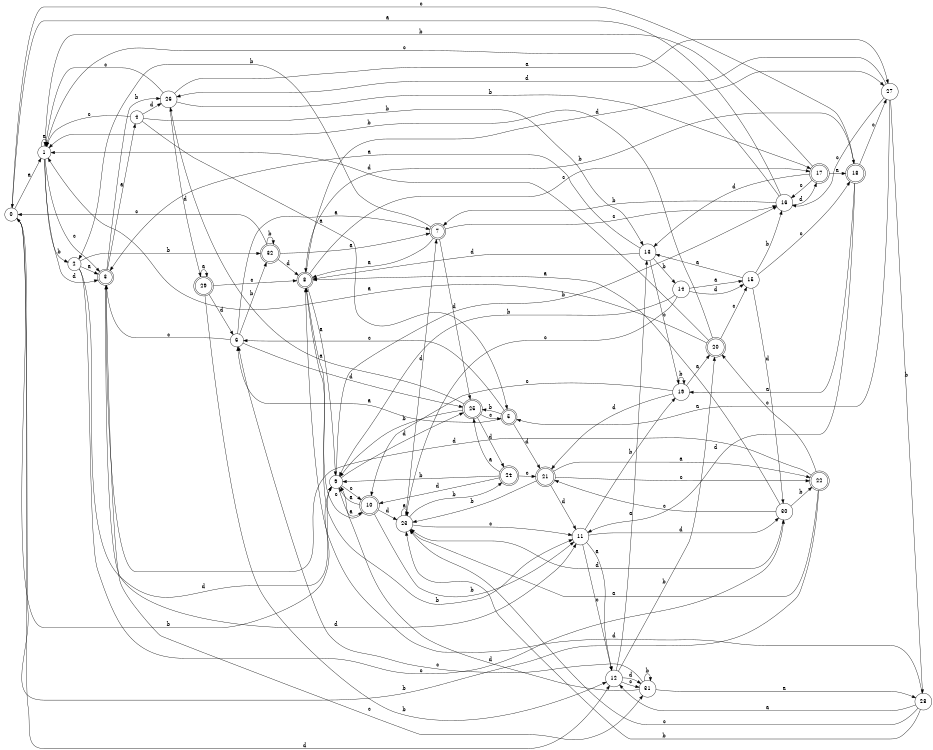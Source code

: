 digraph n27_3 {
__start0 [label="" shape="none"];

rankdir=LR;
size="8,5";

s0 [style="filled", color="black", fillcolor="white" shape="circle", label="0"];
s1 [style="filled", color="black", fillcolor="white" shape="circle", label="1"];
s2 [style="filled", color="black", fillcolor="white" shape="circle", label="2"];
s3 [style="rounded,filled", color="black", fillcolor="white" shape="doublecircle", label="3"];
s4 [style="filled", color="black", fillcolor="white" shape="circle", label="4"];
s5 [style="rounded,filled", color="black", fillcolor="white" shape="doublecircle", label="5"];
s6 [style="filled", color="black", fillcolor="white" shape="circle", label="6"];
s7 [style="rounded,filled", color="black", fillcolor="white" shape="doublecircle", label="7"];
s8 [style="rounded,filled", color="black", fillcolor="white" shape="doublecircle", label="8"];
s9 [style="filled", color="black", fillcolor="white" shape="circle", label="9"];
s10 [style="rounded,filled", color="black", fillcolor="white" shape="doublecircle", label="10"];
s11 [style="filled", color="black", fillcolor="white" shape="circle", label="11"];
s12 [style="filled", color="black", fillcolor="white" shape="circle", label="12"];
s13 [style="filled", color="black", fillcolor="white" shape="circle", label="13"];
s14 [style="filled", color="black", fillcolor="white" shape="circle", label="14"];
s15 [style="filled", color="black", fillcolor="white" shape="circle", label="15"];
s16 [style="filled", color="black", fillcolor="white" shape="circle", label="16"];
s17 [style="rounded,filled", color="black", fillcolor="white" shape="doublecircle", label="17"];
s18 [style="rounded,filled", color="black", fillcolor="white" shape="doublecircle", label="18"];
s19 [style="filled", color="black", fillcolor="white" shape="circle", label="19"];
s20 [style="rounded,filled", color="black", fillcolor="white" shape="doublecircle", label="20"];
s21 [style="rounded,filled", color="black", fillcolor="white" shape="doublecircle", label="21"];
s22 [style="rounded,filled", color="black", fillcolor="white" shape="doublecircle", label="22"];
s23 [style="filled", color="black", fillcolor="white" shape="circle", label="23"];
s24 [style="rounded,filled", color="black", fillcolor="white" shape="doublecircle", label="24"];
s25 [style="rounded,filled", color="black", fillcolor="white" shape="doublecircle", label="25"];
s26 [style="filled", color="black", fillcolor="white" shape="circle", label="26"];
s27 [style="filled", color="black", fillcolor="white" shape="circle", label="27"];
s28 [style="filled", color="black", fillcolor="white" shape="circle", label="28"];
s29 [style="rounded,filled", color="black", fillcolor="white" shape="doublecircle", label="29"];
s30 [style="filled", color="black", fillcolor="white" shape="circle", label="30"];
s31 [style="filled", color="black", fillcolor="white" shape="circle", label="31"];
s32 [style="rounded,filled", color="black", fillcolor="white" shape="doublecircle", label="32"];
s0 -> s1 [label="a"];
s0 -> s9 [label="b"];
s0 -> s18 [label="c"];
s0 -> s12 [label="d"];
s1 -> s1 [label="a"];
s1 -> s2 [label="b"];
s1 -> s3 [label="c"];
s1 -> s3 [label="d"];
s2 -> s3 [label="a"];
s2 -> s32 [label="b"];
s2 -> s30 [label="c"];
s2 -> s9 [label="d"];
s3 -> s4 [label="a"];
s3 -> s26 [label="b"];
s3 -> s31 [label="c"];
s3 -> s11 [label="d"];
s4 -> s5 [label="a"];
s4 -> s13 [label="b"];
s4 -> s1 [label="c"];
s4 -> s26 [label="d"];
s5 -> s6 [label="a"];
s5 -> s25 [label="b"];
s5 -> s6 [label="c"];
s5 -> s21 [label="d"];
s6 -> s7 [label="a"];
s6 -> s32 [label="b"];
s6 -> s3 [label="c"];
s6 -> s25 [label="d"];
s7 -> s8 [label="a"];
s7 -> s2 [label="b"];
s7 -> s16 [label="c"];
s7 -> s25 [label="d"];
s8 -> s9 [label="a"];
s8 -> s11 [label="b"];
s8 -> s17 [label="c"];
s8 -> s27 [label="d"];
s9 -> s10 [label="a"];
s9 -> s16 [label="b"];
s9 -> s10 [label="c"];
s9 -> s25 [label="d"];
s10 -> s9 [label="a"];
s10 -> s11 [label="b"];
s10 -> s8 [label="c"];
s10 -> s23 [label="d"];
s11 -> s12 [label="a"];
s11 -> s19 [label="b"];
s11 -> s12 [label="c"];
s11 -> s30 [label="d"];
s12 -> s13 [label="a"];
s12 -> s20 [label="b"];
s12 -> s31 [label="c"];
s12 -> s31 [label="d"];
s13 -> s3 [label="a"];
s13 -> s14 [label="b"];
s13 -> s19 [label="c"];
s13 -> s8 [label="d"];
s14 -> s15 [label="a"];
s14 -> s9 [label="b"];
s14 -> s23 [label="c"];
s14 -> s15 [label="d"];
s15 -> s13 [label="a"];
s15 -> s16 [label="b"];
s15 -> s18 [label="c"];
s15 -> s30 [label="d"];
s16 -> s0 [label="a"];
s16 -> s7 [label="b"];
s16 -> s1 [label="c"];
s16 -> s17 [label="d"];
s17 -> s18 [label="a"];
s17 -> s1 [label="b"];
s17 -> s16 [label="c"];
s17 -> s13 [label="d"];
s18 -> s19 [label="a"];
s18 -> s8 [label="b"];
s18 -> s27 [label="c"];
s18 -> s11 [label="d"];
s19 -> s20 [label="a"];
s19 -> s19 [label="b"];
s19 -> s10 [label="c"];
s19 -> s21 [label="d"];
s20 -> s1 [label="a"];
s20 -> s1 [label="b"];
s20 -> s15 [label="c"];
s20 -> s1 [label="d"];
s21 -> s22 [label="a"];
s21 -> s23 [label="b"];
s21 -> s22 [label="c"];
s21 -> s11 [label="d"];
s22 -> s23 [label="a"];
s22 -> s0 [label="b"];
s22 -> s20 [label="c"];
s22 -> s3 [label="d"];
s23 -> s23 [label="a"];
s23 -> s24 [label="b"];
s23 -> s11 [label="c"];
s23 -> s7 [label="d"];
s24 -> s25 [label="a"];
s24 -> s9 [label="b"];
s24 -> s21 [label="c"];
s24 -> s10 [label="d"];
s25 -> s26 [label="a"];
s25 -> s9 [label="b"];
s25 -> s5 [label="c"];
s25 -> s24 [label="d"];
s26 -> s27 [label="a"];
s26 -> s17 [label="b"];
s26 -> s1 [label="c"];
s26 -> s29 [label="d"];
s27 -> s5 [label="a"];
s27 -> s28 [label="b"];
s27 -> s16 [label="c"];
s27 -> s26 [label="d"];
s28 -> s12 [label="a"];
s28 -> s23 [label="b"];
s28 -> s23 [label="c"];
s28 -> s8 [label="d"];
s29 -> s29 [label="a"];
s29 -> s12 [label="b"];
s29 -> s8 [label="c"];
s29 -> s6 [label="d"];
s30 -> s8 [label="a"];
s30 -> s22 [label="b"];
s30 -> s21 [label="c"];
s30 -> s23 [label="d"];
s31 -> s28 [label="a"];
s31 -> s31 [label="b"];
s31 -> s6 [label="c"];
s31 -> s9 [label="d"];
s32 -> s7 [label="a"];
s32 -> s32 [label="b"];
s32 -> s0 [label="c"];
s32 -> s8 [label="d"];

}